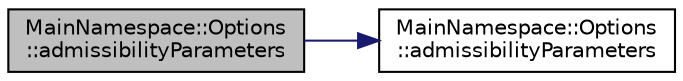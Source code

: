 digraph "MainNamespace::Options::admissibilityParameters"
{
 // INTERACTIVE_SVG=YES
 // LATEX_PDF_SIZE
  edge [fontname="Helvetica",fontsize="10",labelfontname="Helvetica",labelfontsize="10"];
  node [fontname="Helvetica",fontsize="10",shape=record];
  rankdir="LR";
  Node1 [label="MainNamespace::Options\l::admissibilityParameters",height=0.2,width=0.4,color="black", fillcolor="grey75", style="filled", fontcolor="black",tooltip=" "];
  Node1 -> Node2 [color="midnightblue",fontsize="10",style="solid",fontname="Helvetica"];
  Node2 [label="MainNamespace::Options\l::admissibilityParameters",height=0.2,width=0.4,color="black", fillcolor="white", style="filled",URL="$struct_main_namespace_1_1_options.html#acb0ff19d93d9f2893bb0a1c2d9bda57e",tooltip=" "];
}

